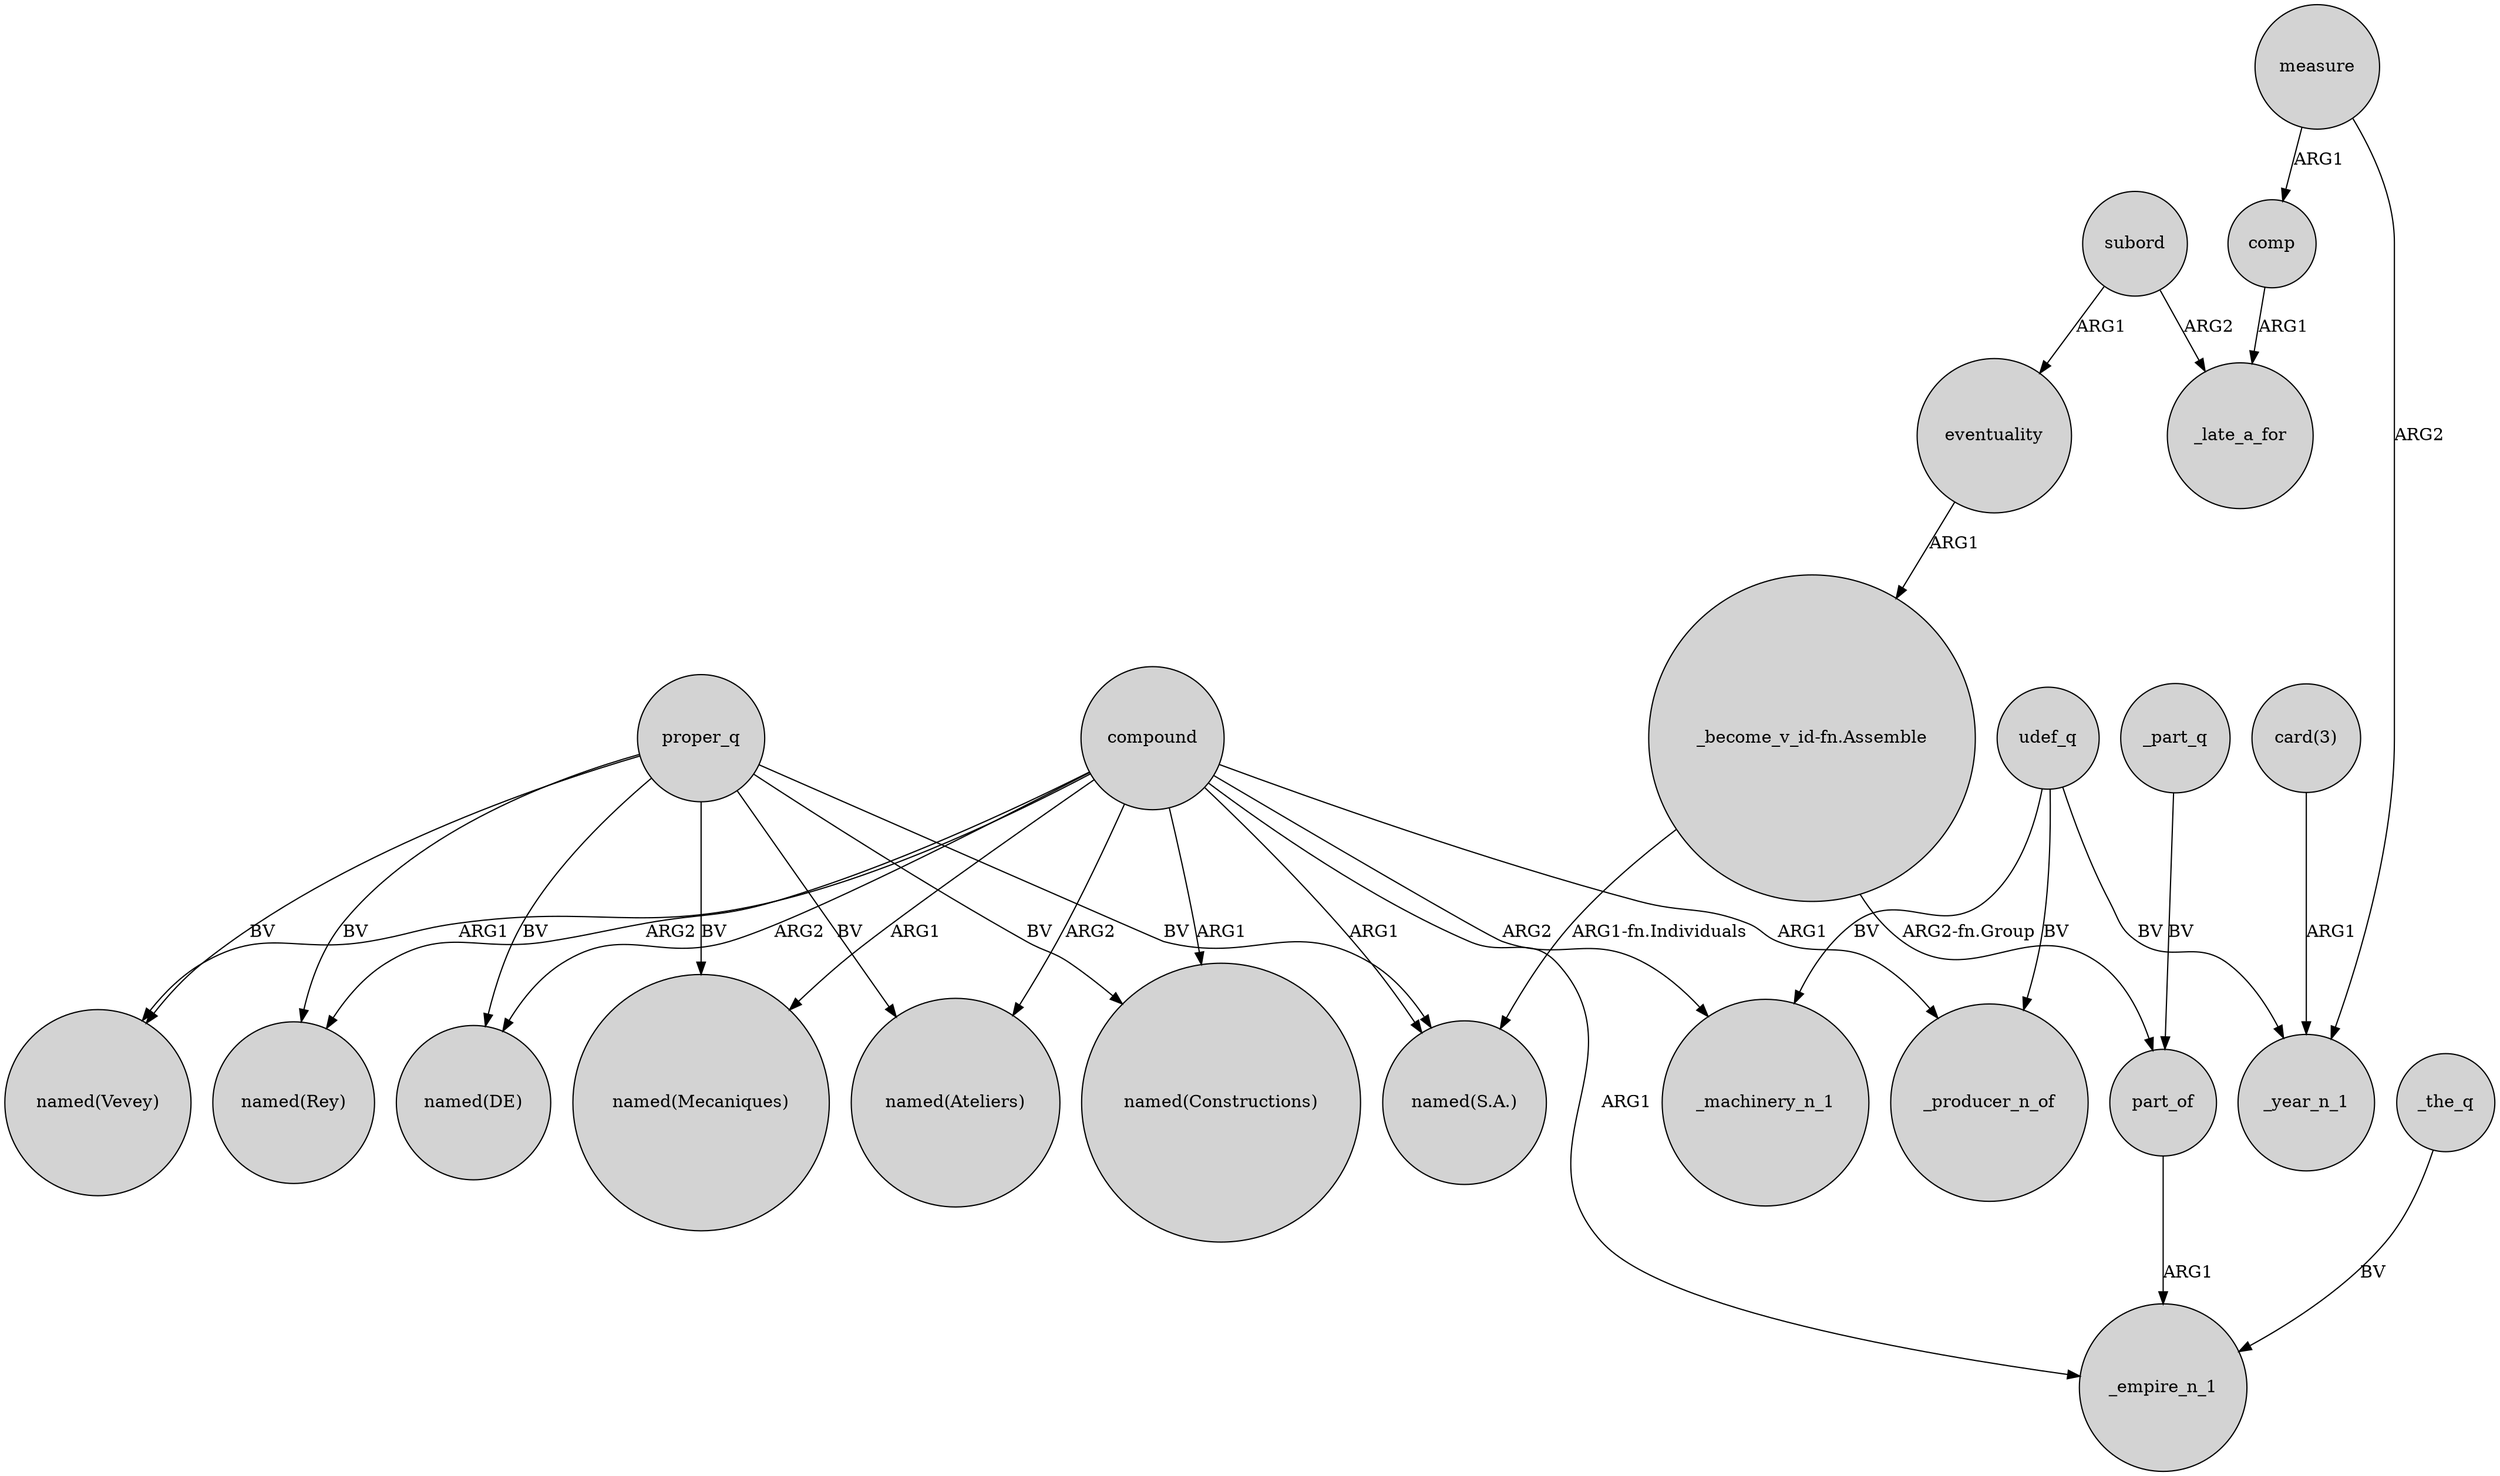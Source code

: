 digraph {
	node [shape=circle style=filled]
	proper_q -> "named(Ateliers)" [label=BV]
	proper_q -> "named(DE)" [label=BV]
	compound -> "named(Rey)" [label=ARG2]
	"_become_v_id-fn.Assemble" -> part_of [label="ARG2-fn.Group"]
	subord -> _late_a_for [label=ARG2]
	udef_q -> _machinery_n_1 [label=BV]
	compound -> "named(Vevey)" [label=ARG1]
	proper_q -> "named(S.A.)" [label=BV]
	"_become_v_id-fn.Assemble" -> "named(S.A.)" [label="ARG1-fn.Individuals"]
	subord -> eventuality [label=ARG1]
	_the_q -> _empire_n_1 [label=BV]
	udef_q -> _producer_n_of [label=BV]
	"card(3)" -> _year_n_1 [label=ARG1]
	compound -> "named(Constructions)" [label=ARG1]
	measure -> _year_n_1 [label=ARG2]
	_part_q -> part_of [label=BV]
	compound -> "named(DE)" [label=ARG2]
	compound -> _machinery_n_1 [label=ARG2]
	comp -> _late_a_for [label=ARG1]
	proper_q -> "named(Constructions)" [label=BV]
	compound -> "named(Mecaniques)" [label=ARG1]
	proper_q -> "named(Mecaniques)" [label=BV]
	compound -> _empire_n_1 [label=ARG1]
	measure -> comp [label=ARG1]
	part_of -> _empire_n_1 [label=ARG1]
	udef_q -> _year_n_1 [label=BV]
	eventuality -> "_become_v_id-fn.Assemble" [label=ARG1]
	compound -> _producer_n_of [label=ARG1]
	compound -> "named(Ateliers)" [label=ARG2]
	proper_q -> "named(Rey)" [label=BV]
	proper_q -> "named(Vevey)" [label=BV]
	compound -> "named(S.A.)" [label=ARG1]
}
